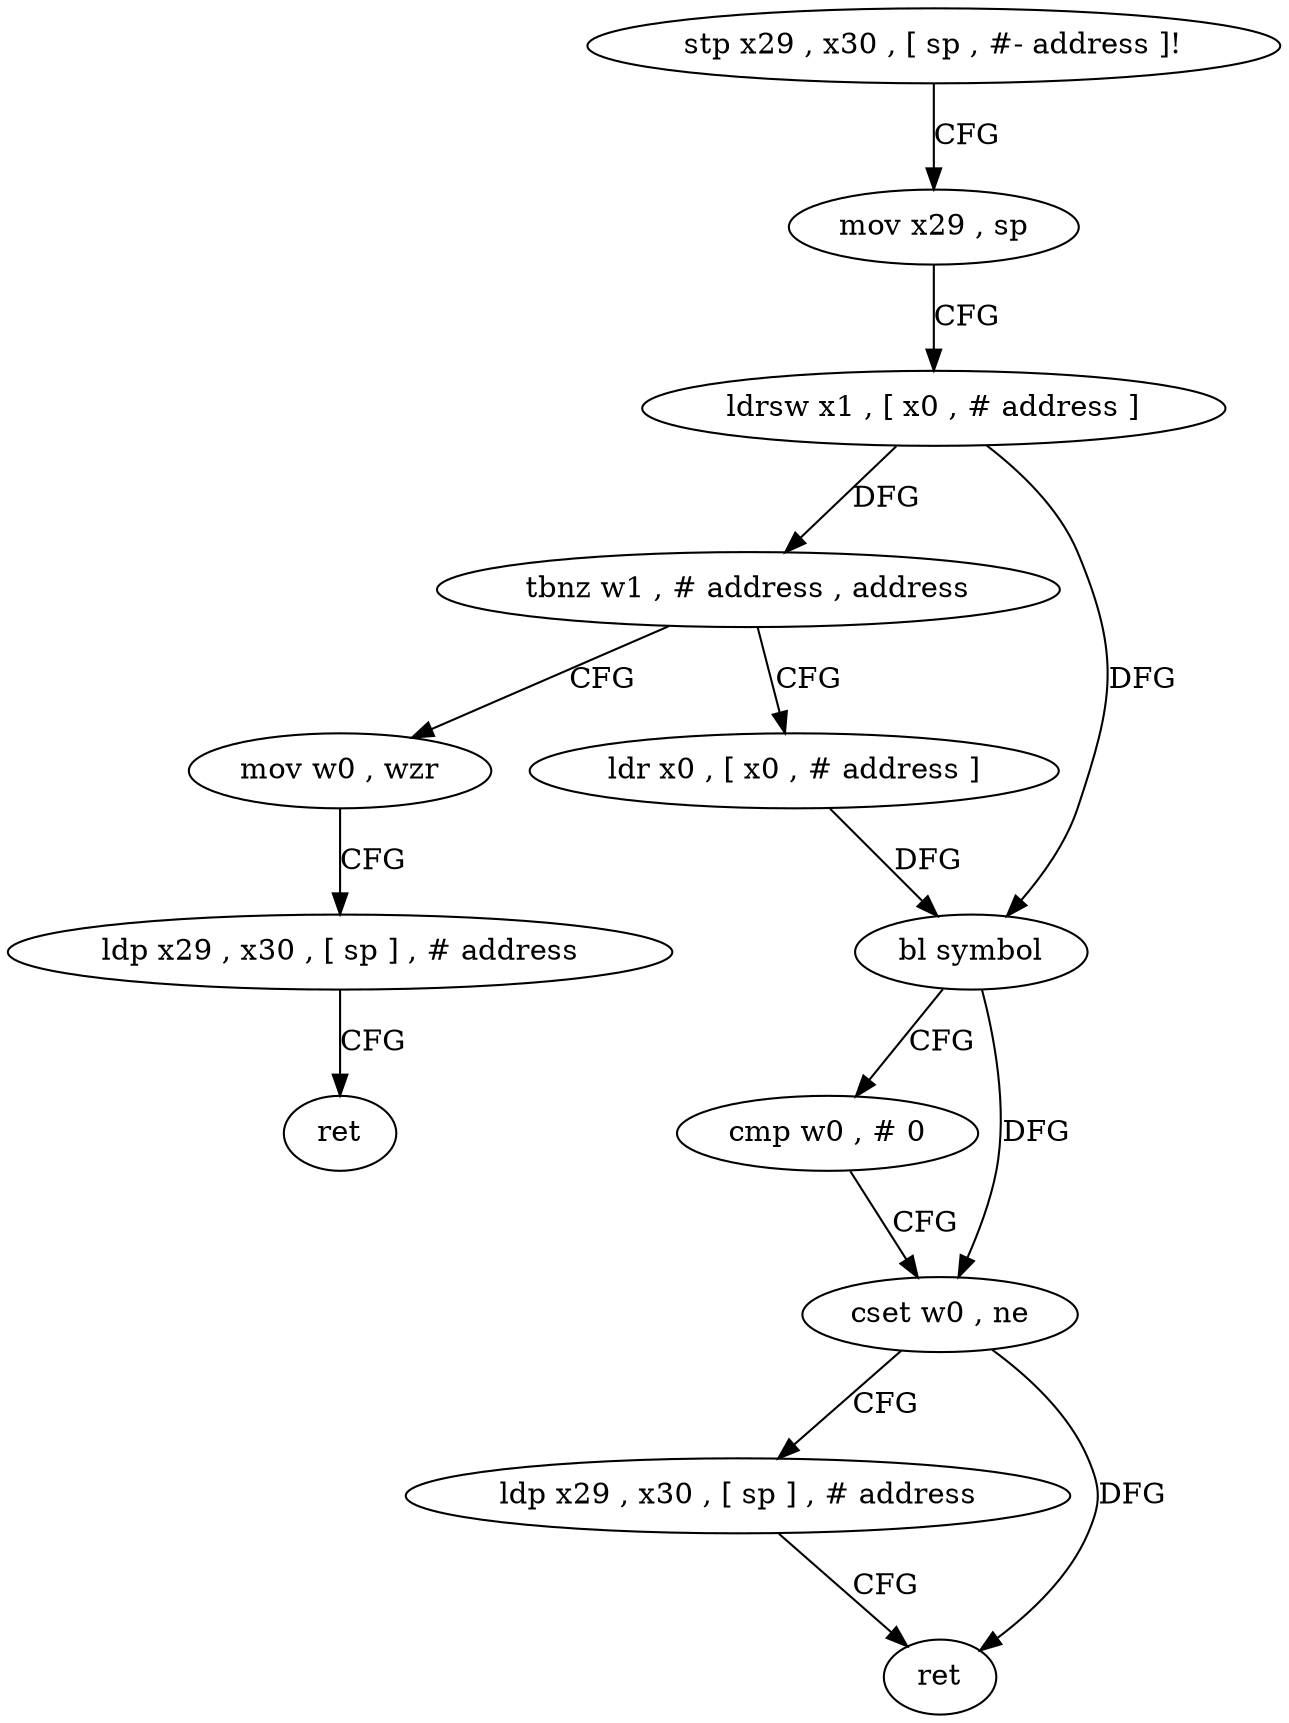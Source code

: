 digraph "func" {
"4222232" [label = "stp x29 , x30 , [ sp , #- address ]!" ]
"4222236" [label = "mov x29 , sp" ]
"4222240" [label = "ldrsw x1 , [ x0 , # address ]" ]
"4222244" [label = "tbnz w1 , # address , address" ]
"4222272" [label = "mov w0 , wzr" ]
"4222248" [label = "ldr x0 , [ x0 , # address ]" ]
"4222276" [label = "ldp x29 , x30 , [ sp ] , # address" ]
"4222280" [label = "ret" ]
"4222252" [label = "bl symbol" ]
"4222256" [label = "cmp w0 , # 0" ]
"4222260" [label = "cset w0 , ne" ]
"4222264" [label = "ldp x29 , x30 , [ sp ] , # address" ]
"4222268" [label = "ret" ]
"4222232" -> "4222236" [ label = "CFG" ]
"4222236" -> "4222240" [ label = "CFG" ]
"4222240" -> "4222244" [ label = "DFG" ]
"4222240" -> "4222252" [ label = "DFG" ]
"4222244" -> "4222272" [ label = "CFG" ]
"4222244" -> "4222248" [ label = "CFG" ]
"4222272" -> "4222276" [ label = "CFG" ]
"4222248" -> "4222252" [ label = "DFG" ]
"4222276" -> "4222280" [ label = "CFG" ]
"4222252" -> "4222256" [ label = "CFG" ]
"4222252" -> "4222260" [ label = "DFG" ]
"4222256" -> "4222260" [ label = "CFG" ]
"4222260" -> "4222264" [ label = "CFG" ]
"4222260" -> "4222268" [ label = "DFG" ]
"4222264" -> "4222268" [ label = "CFG" ]
}
